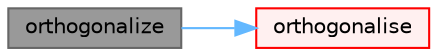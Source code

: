 digraph "orthogonalize"
{
 // LATEX_PDF_SIZE
  bgcolor="transparent";
  edge [fontname=Helvetica,fontsize=10,labelfontname=Helvetica,labelfontsize=10];
  node [fontname=Helvetica,fontsize=10,shape=box,height=0.2,width=0.4];
  rankdir="LR";
  Node1 [id="Node000001",label="orthogonalize",height=0.2,width=0.4,color="gray40", fillcolor="grey60", style="filled", fontcolor="black",tooltip=" "];
  Node1 -> Node2 [id="edge1_Node000001_Node000002",color="steelblue1",style="solid",tooltip=" "];
  Node2 [id="Node000002",label="orthogonalise",height=0.2,width=0.4,color="red", fillcolor="#FFF0F0", style="filled",URL="$classFoam_1_1triad.html#aef42b5de6ed03f61b4ba256714c04dc2",tooltip=" "];
}
